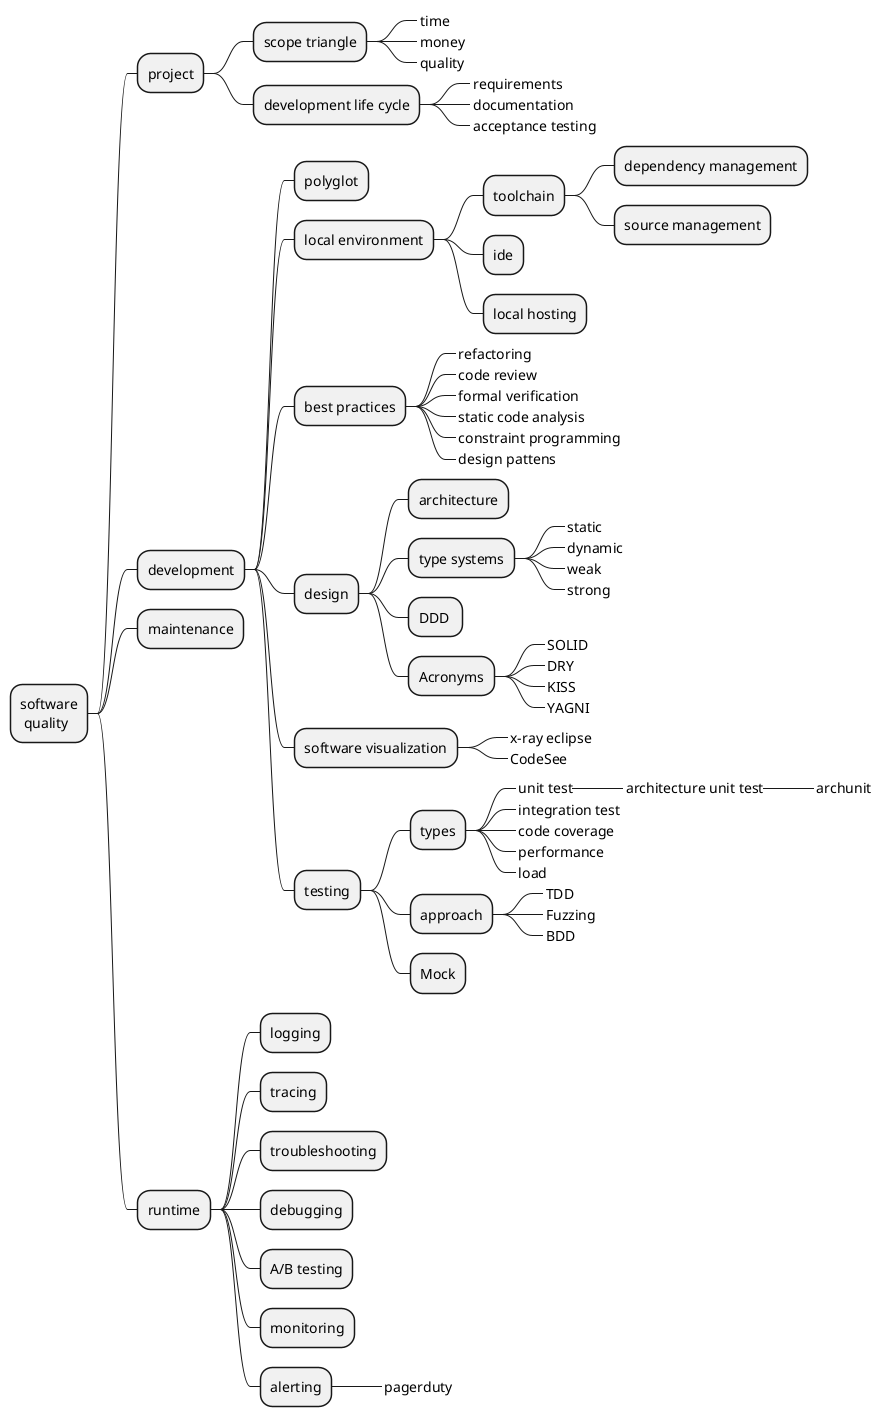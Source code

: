 @startmindmap
* software\n quality
 * project
  * scope triangle
   *_ time
   *_ money
   *_ quality
  * development life cycle
   *_ requirements
   *_ documentation
   *_ acceptance testing
 * development
  * polyglot
  * local environment
   * toolchain
    * dependency management
    * source management
   * ide
   * local hosting
  * best practices
   *_ refactoring
   *_ code review
   *_ formal verification
   *_ static code analysis
   *_ constraint programming
   *_ design pattens
  * design
   * architecture
   * type systems
    *_ static
    *_ dynamic
    *_ weak
    *_ strong
   * DDD 
   * Acronyms
    *_ SOLID
    *_ DRY
    *_ KISS
    *_ YAGNI
  * software visualization
   *_ x-ray eclipse
   *_ CodeSee
  * testing
   * types
    *_ unit test
     *_ architecture unit test
      *_ archunit
    *_ integration test
    *_ code coverage
    *_ performance
    *_ load
   * approach
    *_ TDD
    *_ Fuzzing
    *_ BDD
   * Mock
 * maintenance
 * runtime
  * logging
  * tracing
  * troubleshooting
  * debugging
  * A/B testing
  * monitoring
  * alerting
   *_ pagerduty
@endmindmap

